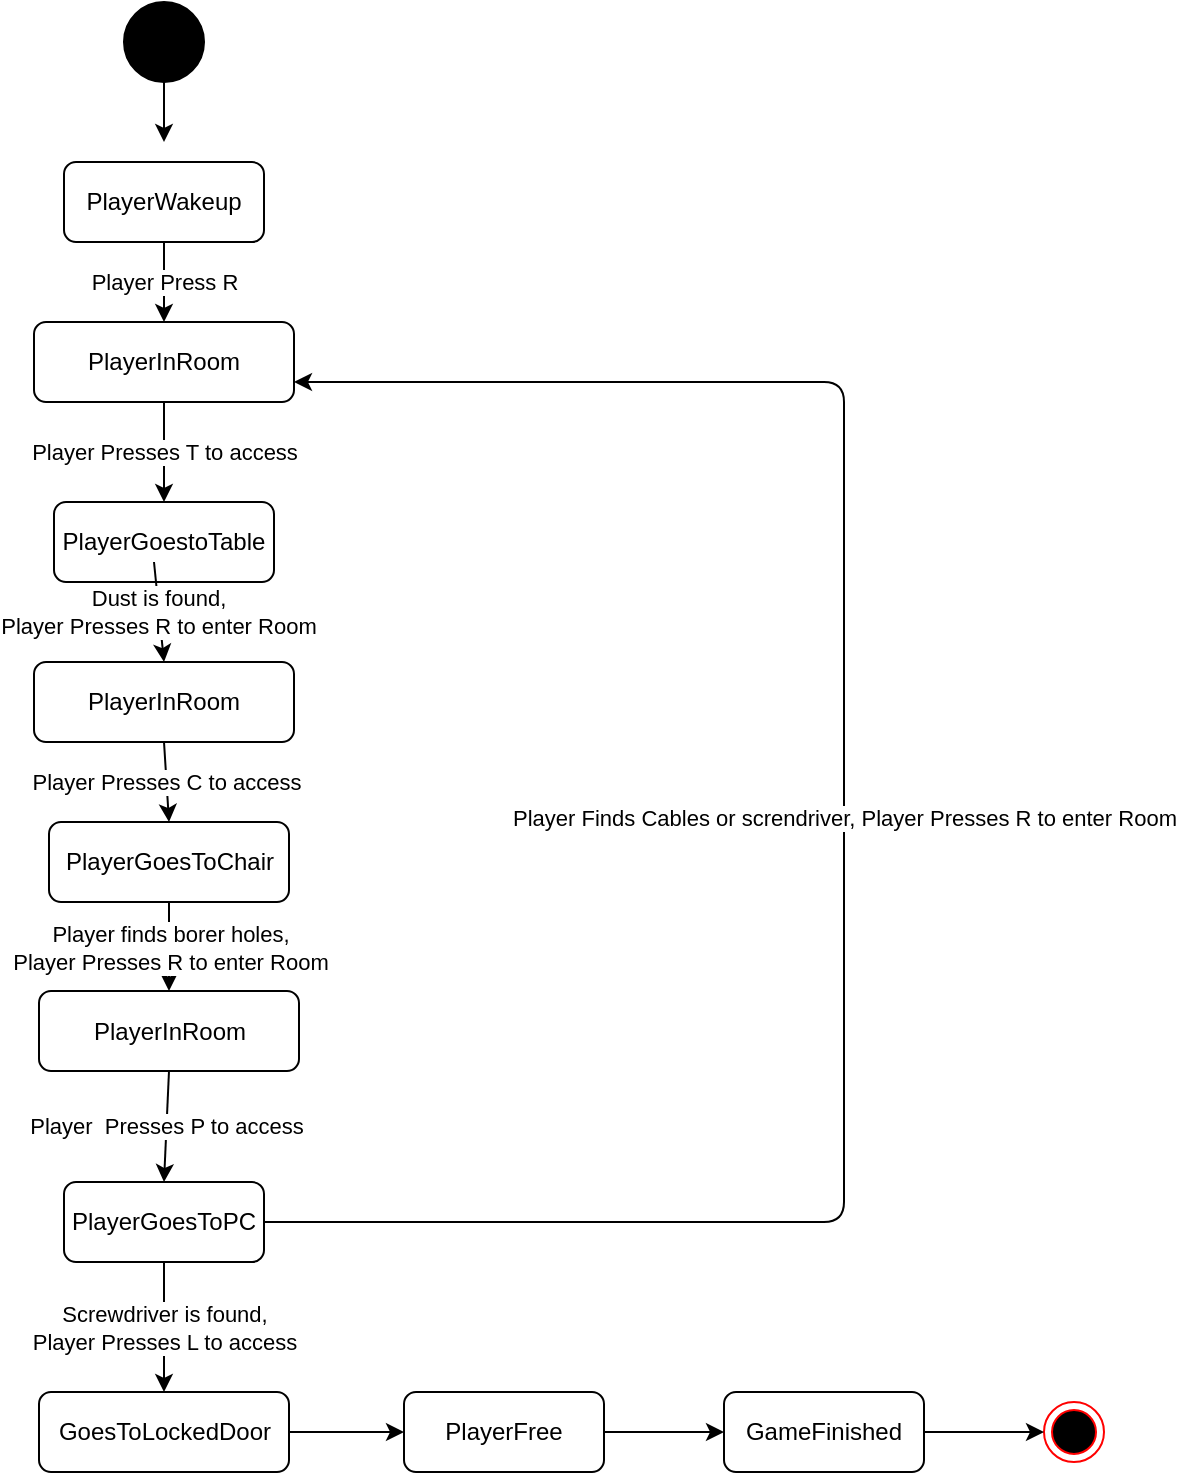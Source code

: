 <mxfile version="14.0.5" type="device"><diagram id="r1sOpZZ3E7sy9JaN3Lqm" name="Page-1"><mxGraphModel dx="1767" dy="711" grid="1" gridSize="10" guides="1" tooltips="1" connect="1" arrows="1" fold="1" page="1" pageScale="1" pageWidth="827" pageHeight="1169" math="0" shadow="0"><root><mxCell id="0"/><mxCell id="1" parent="0"/><mxCell id="nDVuKATTCoSytN8BwlV7-9" value="GameFinished" style="shape=rect;rounded=1;html=1;whiteSpace=wrap;align=center;" vertex="1" parent="1"><mxGeometry x="380" y="745" width="100" height="40" as="geometry"/></mxCell><mxCell id="nDVuKATTCoSytN8BwlV7-10" value="PlayerWakeup" style="shape=rect;rounded=1;html=1;whiteSpace=wrap;align=center;" vertex="1" parent="1"><mxGeometry x="50" y="130" width="100" height="40" as="geometry"/></mxCell><mxCell id="nDVuKATTCoSytN8BwlV7-12" value="PlayerFree&lt;br&gt;" style="shape=rect;rounded=1;html=1;whiteSpace=wrap;align=center;" vertex="1" parent="1"><mxGeometry x="220" y="745" width="100" height="40" as="geometry"/></mxCell><mxCell id="nDVuKATTCoSytN8BwlV7-13" value="" style="ellipse;html=1;shape=endState;fillColor=#000000;strokeColor=#ff0000;" vertex="1" parent="1"><mxGeometry x="540" y="750" width="30" height="30" as="geometry"/></mxCell><mxCell id="nDVuKATTCoSytN8BwlV7-14" value="" style="shape=ellipse;html=1;fillColor=#000000;fontSize=18;fontColor=#ffffff;" vertex="1" parent="1"><mxGeometry x="80" y="50" width="40" height="40" as="geometry"/></mxCell><mxCell id="nDVuKATTCoSytN8BwlV7-15" value="" style="endArrow=classic;html=1;exitX=0.5;exitY=1;exitDx=0;exitDy=0;" edge="1" parent="1" source="nDVuKATTCoSytN8BwlV7-14"><mxGeometry width="50" height="50" relative="1" as="geometry"><mxPoint x="110" y="340" as="sourcePoint"/><mxPoint x="100" y="120" as="targetPoint"/></mxGeometry></mxCell><mxCell id="nDVuKATTCoSytN8BwlV7-16" value="Player Press R" style="endArrow=classic;html=1;exitX=0.5;exitY=1;exitDx=0;exitDy=0;" edge="1" parent="1" source="nDVuKATTCoSytN8BwlV7-10"><mxGeometry width="50" height="50" relative="1" as="geometry"><mxPoint x="220" y="480" as="sourcePoint"/><mxPoint x="100" y="210" as="targetPoint"/></mxGeometry></mxCell><mxCell id="nDVuKATTCoSytN8BwlV7-19" value="PlayerInRoom" style="shape=rect;rounded=1;html=1;whiteSpace=wrap;align=center;" vertex="1" parent="1"><mxGeometry x="35" y="210" width="130" height="40" as="geometry"/></mxCell><mxCell id="nDVuKATTCoSytN8BwlV7-20" value="PlayerGoestoTable" style="shape=rect;rounded=1;html=1;whiteSpace=wrap;align=center;" vertex="1" parent="1"><mxGeometry x="45" y="300" width="110" height="40" as="geometry"/></mxCell><mxCell id="nDVuKATTCoSytN8BwlV7-22" value="PlayerGoesToChair" style="shape=rect;rounded=1;html=1;whiteSpace=wrap;align=center;" vertex="1" parent="1"><mxGeometry x="42.5" y="460" width="120" height="40" as="geometry"/></mxCell><mxCell id="nDVuKATTCoSytN8BwlV7-23" value="GoesToLockedDoor&lt;br&gt;" style="shape=rect;rounded=1;html=1;whiteSpace=wrap;align=center;" vertex="1" parent="1"><mxGeometry x="37.5" y="745" width="125" height="40" as="geometry"/></mxCell><mxCell id="nDVuKATTCoSytN8BwlV7-24" value="PlayerGoesToPC" style="shape=rect;rounded=1;html=1;whiteSpace=wrap;align=center;" vertex="1" parent="1"><mxGeometry x="50" y="640" width="100" height="40" as="geometry"/></mxCell><mxCell id="nDVuKATTCoSytN8BwlV7-27" value="Player Presses T to access&lt;br&gt;" style="endArrow=classic;html=1;entryX=0.5;entryY=0;entryDx=0;entryDy=0;" edge="1" parent="1" source="nDVuKATTCoSytN8BwlV7-19" target="nDVuKATTCoSytN8BwlV7-20"><mxGeometry width="50" height="50" relative="1" as="geometry"><mxPoint x="220" y="430" as="sourcePoint"/><mxPoint x="270" y="380" as="targetPoint"/></mxGeometry></mxCell><mxCell id="nDVuKATTCoSytN8BwlV7-28" value="PlayerInRoom" style="shape=rect;rounded=1;html=1;whiteSpace=wrap;align=center;" vertex="1" parent="1"><mxGeometry x="35" y="380" width="130" height="40" as="geometry"/></mxCell><mxCell id="nDVuKATTCoSytN8BwlV7-29" value="Dust is found, &lt;br&gt;Player Presses R to enter Room" style="endArrow=classic;html=1;entryX=0.5;entryY=0;entryDx=0;entryDy=0;" edge="1" parent="1" target="nDVuKATTCoSytN8BwlV7-28"><mxGeometry width="50" height="50" relative="1" as="geometry"><mxPoint x="95" y="330" as="sourcePoint"/><mxPoint x="270" y="380" as="targetPoint"/></mxGeometry></mxCell><mxCell id="nDVuKATTCoSytN8BwlV7-30" value="Player Presses C to access" style="endArrow=classic;html=1;exitX=0.5;exitY=1;exitDx=0;exitDy=0;entryX=0.5;entryY=0;entryDx=0;entryDy=0;" edge="1" parent="1" source="nDVuKATTCoSytN8BwlV7-28" target="nDVuKATTCoSytN8BwlV7-22"><mxGeometry width="50" height="50" relative="1" as="geometry"><mxPoint x="220" y="430" as="sourcePoint"/><mxPoint x="270" y="380" as="targetPoint"/></mxGeometry></mxCell><mxCell id="nDVuKATTCoSytN8BwlV7-31" value="PlayerInRoom" style="shape=rect;rounded=1;html=1;whiteSpace=wrap;align=center;" vertex="1" parent="1"><mxGeometry x="37.5" y="544.5" width="130" height="40" as="geometry"/></mxCell><mxCell id="nDVuKATTCoSytN8BwlV7-32" value="Player finds borer holes, &lt;br&gt;Player Presses R to enter Room" style="endArrow=classic;html=1;entryX=0.5;entryY=0;entryDx=0;entryDy=0;exitX=0.5;exitY=1;exitDx=0;exitDy=0;" edge="1" parent="1" source="nDVuKATTCoSytN8BwlV7-22" target="nDVuKATTCoSytN8BwlV7-31"><mxGeometry width="50" height="50" relative="1" as="geometry"><mxPoint x="90" y="490" as="sourcePoint"/><mxPoint x="270" y="380" as="targetPoint"/></mxGeometry></mxCell><mxCell id="nDVuKATTCoSytN8BwlV7-33" value="Player&amp;nbsp; Presses P to access&lt;br&gt;" style="endArrow=classic;html=1;exitX=0.5;exitY=1;exitDx=0;exitDy=0;entryX=0.5;entryY=0;entryDx=0;entryDy=0;" edge="1" parent="1" source="nDVuKATTCoSytN8BwlV7-31" target="nDVuKATTCoSytN8BwlV7-24"><mxGeometry width="50" height="50" relative="1" as="geometry"><mxPoint x="220" y="600" as="sourcePoint"/><mxPoint x="270" y="550" as="targetPoint"/></mxGeometry></mxCell><mxCell id="nDVuKATTCoSytN8BwlV7-40" value="" style="endArrow=classic;html=1;exitX=1;exitY=0.5;exitDx=0;exitDy=0;entryX=0;entryY=0.5;entryDx=0;entryDy=0;" edge="1" parent="1" source="nDVuKATTCoSytN8BwlV7-23" target="nDVuKATTCoSytN8BwlV7-12"><mxGeometry width="50" height="50" relative="1" as="geometry"><mxPoint x="220" y="560" as="sourcePoint"/><mxPoint x="270" y="510" as="targetPoint"/></mxGeometry></mxCell><mxCell id="nDVuKATTCoSytN8BwlV7-41" value="" style="endArrow=classic;html=1;exitX=1;exitY=0.5;exitDx=0;exitDy=0;entryX=0;entryY=0.5;entryDx=0;entryDy=0;" edge="1" parent="1" source="nDVuKATTCoSytN8BwlV7-12" target="nDVuKATTCoSytN8BwlV7-9"><mxGeometry width="50" height="50" relative="1" as="geometry"><mxPoint x="220" y="560" as="sourcePoint"/><mxPoint x="270" y="510" as="targetPoint"/></mxGeometry></mxCell><mxCell id="nDVuKATTCoSytN8BwlV7-48" value="" style="endArrow=classic;html=1;exitX=1;exitY=0.5;exitDx=0;exitDy=0;entryX=0;entryY=0.5;entryDx=0;entryDy=0;" edge="1" parent="1" source="nDVuKATTCoSytN8BwlV7-9" target="nDVuKATTCoSytN8BwlV7-13"><mxGeometry width="50" height="50" relative="1" as="geometry"><mxPoint x="220" y="560" as="sourcePoint"/><mxPoint x="250" y="530" as="targetPoint"/></mxGeometry></mxCell><mxCell id="nDVuKATTCoSytN8BwlV7-49" value="Player Finds Cables or screndriver, Player Presses R to enter Room" style="endArrow=classic;html=1;exitX=1;exitY=0.5;exitDx=0;exitDy=0;entryX=1;entryY=0.75;entryDx=0;entryDy=0;" edge="1" parent="1" source="nDVuKATTCoSytN8BwlV7-24" target="nDVuKATTCoSytN8BwlV7-19"><mxGeometry width="50" height="50" relative="1" as="geometry"><mxPoint x="120" y="560" as="sourcePoint"/><mxPoint x="170" y="510" as="targetPoint"/><Array as="points"><mxPoint x="370" y="660"/><mxPoint x="440" y="660"/><mxPoint x="440" y="240"/></Array></mxGeometry></mxCell><mxCell id="nDVuKATTCoSytN8BwlV7-51" value="Screwdriver is found, &lt;br&gt;Player Presses L to access" style="endArrow=classic;html=1;exitX=0.5;exitY=1;exitDx=0;exitDy=0;entryX=0.5;entryY=0;entryDx=0;entryDy=0;" edge="1" parent="1" source="nDVuKATTCoSytN8BwlV7-24" target="nDVuKATTCoSytN8BwlV7-23"><mxGeometry width="50" height="50" relative="1" as="geometry"><mxPoint x="120" y="550" as="sourcePoint"/><mxPoint x="100" y="710" as="targetPoint"/></mxGeometry></mxCell></root></mxGraphModel></diagram></mxfile>